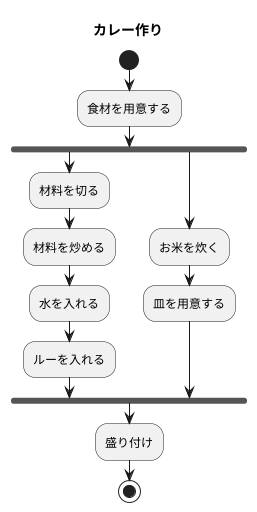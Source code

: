 @startuml カレーライス
title カレー作り
start
:食材を用意する;
fork
    :材料を切る;
    :材料を炒める;
    :水を入れる;
    :ルーを入れる;
fork again
    :お米を炊く;
    :皿を用意する;
end fork
    :盛り付け;
stop
@enduml